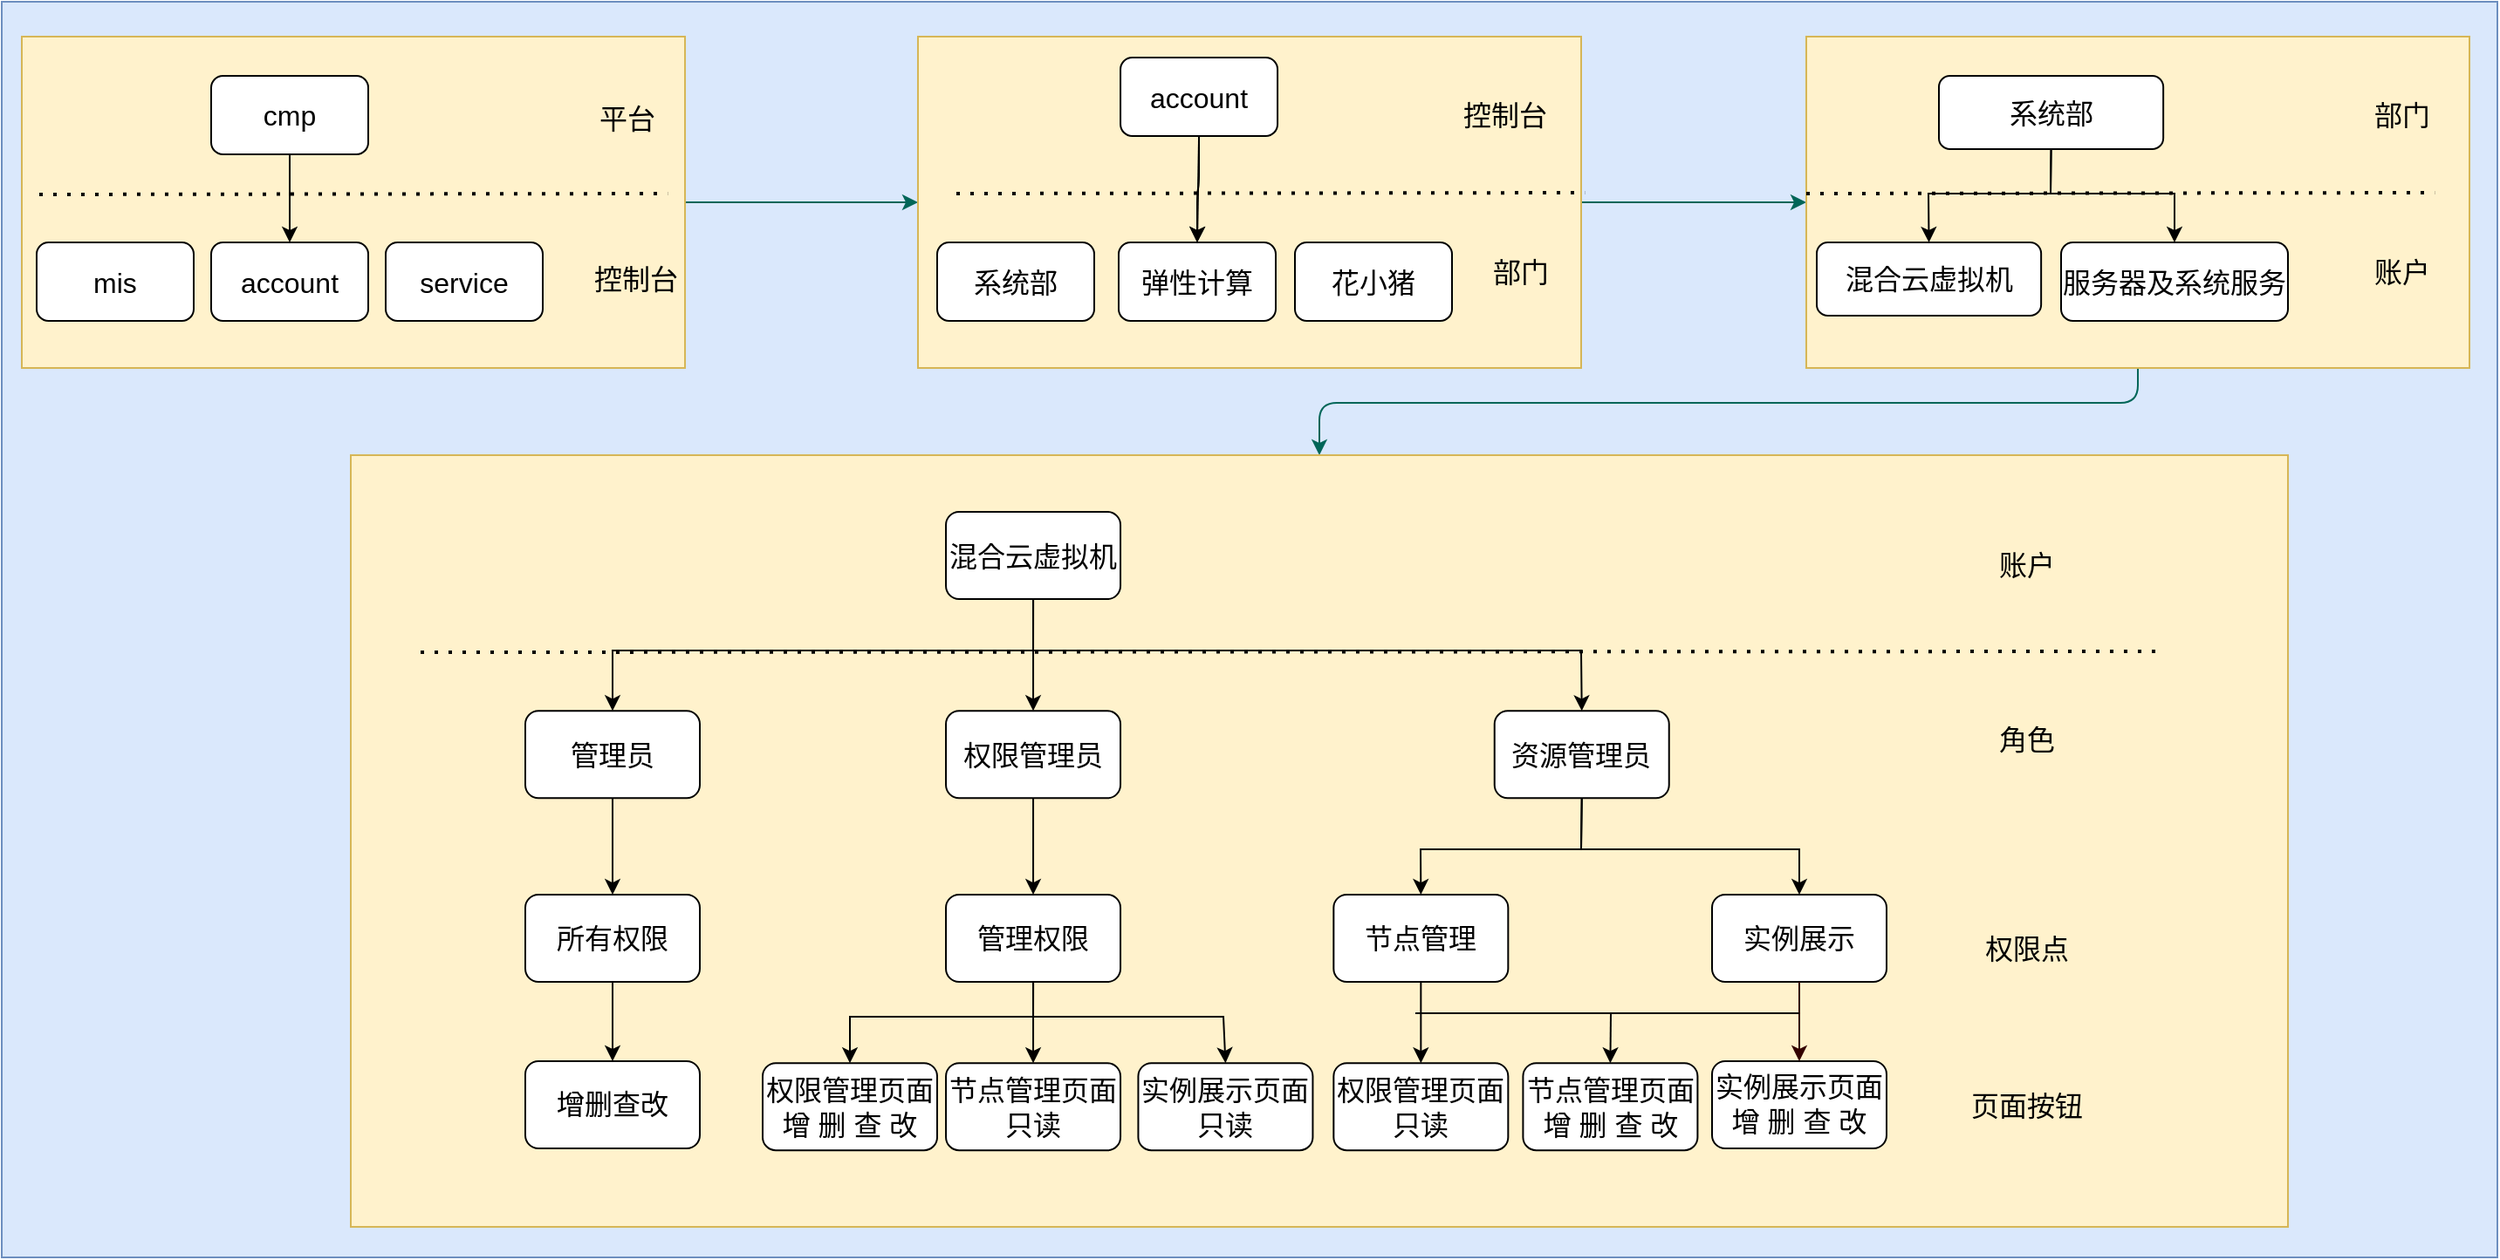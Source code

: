 <mxfile version="18.1.1" type="github">
  <diagram id="C2fSY1v2SiZeoUbDoYyL" name="Page-1">
    <mxGraphModel dx="2194" dy="1183" grid="1" gridSize="10" guides="1" tooltips="1" connect="1" arrows="1" fold="1" page="1" pageScale="1" pageWidth="1169" pageHeight="827" math="0" shadow="0">
      <root>
        <mxCell id="0" />
        <mxCell id="1" parent="0" />
        <mxCell id="RCpCHY5iKIiHO_AiIjEv-93" value="" style="rounded=0;whiteSpace=wrap;html=1;fontSize=14;fillColor=#dae8fc;strokeColor=#6c8ebf;" parent="1" vertex="1">
          <mxGeometry x="240" y="240" width="1430" height="720" as="geometry" />
        </mxCell>
        <mxCell id="RCpCHY5iKIiHO_AiIjEv-123" value="" style="endArrow=classic;html=1;rounded=1;sketch=0;fontColor=#5C5C5C;strokeColor=#006658;fillColor=#21C0A5;curved=0;exitX=0.5;exitY=1;exitDx=0;exitDy=0;entryX=0.5;entryY=0;entryDx=0;entryDy=0;fontSize=16;" parent="1" source="RCpCHY5iKIiHO_AiIjEv-96" target="RCpCHY5iKIiHO_AiIjEv-97" edge="1">
          <mxGeometry width="50" height="50" relative="1" as="geometry">
            <mxPoint x="100" y="660" as="sourcePoint" />
            <mxPoint x="150" y="610" as="targetPoint" />
            <Array as="points">
              <mxPoint x="1464" y="470" />
              <mxPoint x="995" y="470" />
              <mxPoint x="995" y="500" />
            </Array>
          </mxGeometry>
        </mxCell>
        <mxCell id="RCpCHY5iKIiHO_AiIjEv-124" value="" style="endArrow=classic;html=1;rounded=1;sketch=0;fontColor=#5C5C5C;strokeColor=#006658;fillColor=#21C0A5;curved=0;exitX=1;exitY=0.5;exitDx=0;exitDy=0;entryX=0;entryY=0.5;entryDx=0;entryDy=0;fontSize=16;" parent="1" source="RCpCHY5iKIiHO_AiIjEv-94" target="RCpCHY5iKIiHO_AiIjEv-95" edge="1">
          <mxGeometry width="50" height="50" relative="1" as="geometry">
            <mxPoint x="730" y="110" as="sourcePoint" />
            <mxPoint x="780" y="60" as="targetPoint" />
          </mxGeometry>
        </mxCell>
        <mxCell id="RCpCHY5iKIiHO_AiIjEv-125" value="" style="endArrow=classic;html=1;rounded=1;sketch=0;fontColor=#5C5C5C;strokeColor=#006658;fillColor=#21C0A5;curved=0;exitX=1;exitY=0.5;exitDx=0;exitDy=0;entryX=0;entryY=0.5;entryDx=0;entryDy=0;fontSize=16;" parent="1" source="RCpCHY5iKIiHO_AiIjEv-95" target="RCpCHY5iKIiHO_AiIjEv-96" edge="1">
          <mxGeometry width="50" height="50" relative="1" as="geometry">
            <mxPoint x="1200" y="80" as="sourcePoint" />
            <mxPoint x="1250" y="30" as="targetPoint" />
          </mxGeometry>
        </mxCell>
        <mxCell id="RCpCHY5iKIiHO_AiIjEv-103" value="" style="endArrow=none;dashed=1;html=1;dashPattern=1 3;strokeWidth=2;rounded=0;fontSize=16;" parent="1" edge="1">
          <mxGeometry width="50" height="50" relative="1" as="geometry">
            <mxPoint x="480" y="735" as="sourcePoint" />
            <mxPoint x="1470" y="735" as="targetPoint" />
          </mxGeometry>
        </mxCell>
        <mxCell id="RCpCHY5iKIiHO_AiIjEv-104" value="" style="endArrow=none;dashed=1;html=1;dashPattern=1 3;strokeWidth=2;rounded=0;fontSize=16;" parent="1" edge="1">
          <mxGeometry width="50" height="50" relative="1" as="geometry">
            <mxPoint x="490" y="825" as="sourcePoint" />
            <mxPoint x="1470" y="825" as="targetPoint" />
          </mxGeometry>
        </mxCell>
        <mxCell id="RCpCHY5iKIiHO_AiIjEv-97" value="" style="rounded=0;whiteSpace=wrap;html=1;fontSize=16;fillColor=#fff2cc;strokeColor=#d6b656;container=0;" parent="1" vertex="1">
          <mxGeometry x="440" y="500" width="1110" height="442.5" as="geometry" />
        </mxCell>
        <mxCell id="RCpCHY5iKIiHO_AiIjEv-88" value="&lt;font style=&quot;font-size: 16px;&quot;&gt;账户&lt;/font&gt;" style="text;html=1;resizable=0;autosize=1;align=center;verticalAlign=middle;points=[];fillColor=none;strokeColor=none;rounded=0;fontSize=16;" parent="1" vertex="1">
          <mxGeometry x="1375" y="552.5" width="50" height="20" as="geometry" />
        </mxCell>
        <mxCell id="RCpCHY5iKIiHO_AiIjEv-89" value="&lt;font style=&quot;font-size: 16px;&quot;&gt;角色&lt;/font&gt;" style="text;html=1;resizable=0;autosize=1;align=center;verticalAlign=middle;points=[];fillColor=none;strokeColor=none;rounded=0;fontSize=16;" parent="1" vertex="1">
          <mxGeometry x="1375" y="652.5" width="50" height="20" as="geometry" />
        </mxCell>
        <mxCell id="RCpCHY5iKIiHO_AiIjEv-90" value="&lt;font style=&quot;font-size: 16px;&quot;&gt;权限点&lt;/font&gt;" style="text;html=1;resizable=0;autosize=1;align=center;verticalAlign=middle;points=[];fillColor=none;strokeColor=none;rounded=0;fontSize=16;" parent="1" vertex="1">
          <mxGeometry x="1370" y="772.5" width="60" height="20" as="geometry" />
        </mxCell>
        <mxCell id="RCpCHY5iKIiHO_AiIjEv-91" value="&lt;font style=&quot;font-size: 16px;&quot;&gt;页面按钮&lt;/font&gt;" style="text;html=1;resizable=0;autosize=1;align=center;verticalAlign=middle;points=[];fillColor=none;strokeColor=none;rounded=0;fontSize=16;" parent="1" vertex="1">
          <mxGeometry x="1360" y="862.5" width="80" height="20" as="geometry" />
        </mxCell>
        <mxCell id="RCpCHY5iKIiHO_AiIjEv-94" value="" style="rounded=0;whiteSpace=wrap;html=1;fontSize=16;fillColor=#fff2cc;strokeColor=#d6b656;" parent="1" vertex="1">
          <mxGeometry x="251.5" y="260" width="380" height="190" as="geometry" />
        </mxCell>
        <mxCell id="RCpCHY5iKIiHO_AiIjEv-30" value="cmp" style="rounded=1;whiteSpace=wrap;html=1;fontSize=16;" parent="1" vertex="1">
          <mxGeometry x="360.005" y="282.5" width="90" height="45" as="geometry" />
        </mxCell>
        <mxCell id="RCpCHY5iKIiHO_AiIjEv-35" value="account" style="rounded=1;whiteSpace=wrap;html=1;fontSize=16;" parent="1" vertex="1">
          <mxGeometry x="360.005" y="378" width="90" height="45" as="geometry" />
        </mxCell>
        <mxCell id="RCpCHY5iKIiHO_AiIjEv-38" value="mis" style="rounded=1;whiteSpace=wrap;html=1;fontSize=16;" parent="1" vertex="1">
          <mxGeometry x="260" y="378" width="90" height="45" as="geometry" />
        </mxCell>
        <mxCell id="RCpCHY5iKIiHO_AiIjEv-39" value="service" style="rounded=1;whiteSpace=wrap;html=1;fontSize=16;" parent="1" vertex="1">
          <mxGeometry x="459.999" y="378" width="90" height="45" as="geometry" />
        </mxCell>
        <mxCell id="RCpCHY5iKIiHO_AiIjEv-40" value="" style="endArrow=classic;html=1;rounded=0;exitX=0.5;exitY=1;exitDx=0;exitDy=0;entryX=0.5;entryY=0;entryDx=0;entryDy=0;fontSize=16;" parent="1" source="RCpCHY5iKIiHO_AiIjEv-30" target="RCpCHY5iKIiHO_AiIjEv-35" edge="1">
          <mxGeometry width="50" height="50" relative="1" as="geometry">
            <mxPoint x="593.023" y="343" as="sourcePoint" />
            <mxPoint x="627.227" y="308" as="targetPoint" />
          </mxGeometry>
        </mxCell>
        <mxCell id="RCpCHY5iKIiHO_AiIjEv-108" value="&lt;font style=&quot;font-size: 16px;&quot;&gt;平台&lt;/font&gt;" style="text;html=1;resizable=0;autosize=1;align=center;verticalAlign=middle;points=[];fillColor=none;strokeColor=none;rounded=0;fontSize=16;" parent="1" vertex="1">
          <mxGeometry x="572.5" y="297" width="50" height="20" as="geometry" />
        </mxCell>
        <mxCell id="RCpCHY5iKIiHO_AiIjEv-110" value="" style="endArrow=none;dashed=1;html=1;dashPattern=1 3;strokeWidth=2;rounded=0;fontSize=16;entryX=0.943;entryY=0.462;entryDx=0;entryDy=0;entryPerimeter=0;" parent="1" edge="1">
          <mxGeometry width="50" height="50" relative="1" as="geometry">
            <mxPoint x="261.5" y="350.5" as="sourcePoint" />
            <mxPoint x="621.6" y="350" as="targetPoint" />
          </mxGeometry>
        </mxCell>
        <mxCell id="RCpCHY5iKIiHO_AiIjEv-111" value="&lt;font style=&quot;font-size: 16px;&quot;&gt;控制台&lt;/font&gt;" style="text;html=1;resizable=0;autosize=1;align=center;verticalAlign=middle;points=[];fillColor=none;strokeColor=none;rounded=0;fontSize=16;" parent="1" vertex="1">
          <mxGeometry x="572.5" y="389" width="60" height="20" as="geometry" />
        </mxCell>
        <mxCell id="RCpCHY5iKIiHO_AiIjEv-96" value="" style="rounded=0;whiteSpace=wrap;html=1;fontSize=16;fillColor=#fff2cc;strokeColor=#d6b656;" parent="1" vertex="1">
          <mxGeometry x="1274" y="260" width="380" height="190" as="geometry" />
        </mxCell>
        <mxCell id="RCpCHY5iKIiHO_AiIjEv-114" value="&lt;font style=&quot;font-size: 16px;&quot;&gt;部门&lt;/font&gt;" style="text;html=1;resizable=0;autosize=1;align=center;verticalAlign=middle;points=[];fillColor=none;strokeColor=none;rounded=0;fontSize=16;" parent="1" vertex="1">
          <mxGeometry x="1590" y="295" width="50" height="20" as="geometry" />
        </mxCell>
        <mxCell id="RCpCHY5iKIiHO_AiIjEv-115" value="&lt;font style=&quot;font-size: 16px;&quot;&gt;账户&lt;/font&gt;" style="text;html=1;resizable=0;autosize=1;align=center;verticalAlign=middle;points=[];fillColor=none;strokeColor=none;rounded=0;fontSize=16;" parent="1" vertex="1">
          <mxGeometry x="1590" y="385" width="50" height="20" as="geometry" />
        </mxCell>
        <mxCell id="RCpCHY5iKIiHO_AiIjEv-58" value="系统部" style="rounded=1;whiteSpace=wrap;html=1;fontSize=16;" parent="1" vertex="1">
          <mxGeometry x="1350" y="282.5" width="128.571" height="42" as="geometry" />
        </mxCell>
        <mxCell id="RCpCHY5iKIiHO_AiIjEv-59" value="服务器及系统服务" style="rounded=1;whiteSpace=wrap;html=1;fontSize=16;" parent="1" vertex="1">
          <mxGeometry x="1419.999" y="378" width="130" height="45" as="geometry" />
        </mxCell>
        <mxCell id="RCpCHY5iKIiHO_AiIjEv-60" value="混合云虚拟机" style="rounded=1;whiteSpace=wrap;html=1;fontSize=16;" parent="1" vertex="1">
          <mxGeometry x="1280" y="378" width="128.571" height="42" as="geometry" />
        </mxCell>
        <mxCell id="RCpCHY5iKIiHO_AiIjEv-62" value="" style="endArrow=classic;html=1;rounded=0;exitX=0.5;exitY=1;exitDx=0;exitDy=0;entryX=0.5;entryY=0;entryDx=0;entryDy=0;fontSize=16;" parent="1" source="RCpCHY5iKIiHO_AiIjEv-58" target="RCpCHY5iKIiHO_AiIjEv-59" edge="1">
          <mxGeometry width="50" height="50" relative="1" as="geometry">
            <mxPoint x="1697.143" y="343" as="sourcePoint" />
            <mxPoint x="1750.714" y="308" as="targetPoint" />
            <Array as="points">
              <mxPoint x="1414" y="350" />
              <mxPoint x="1485" y="350" />
            </Array>
          </mxGeometry>
        </mxCell>
        <mxCell id="RCpCHY5iKIiHO_AiIjEv-63" value="" style="endArrow=classic;html=1;rounded=0;entryX=0.5;entryY=0;entryDx=0;entryDy=0;fontSize=16;exitX=0.5;exitY=1;exitDx=0;exitDy=0;" parent="1" source="RCpCHY5iKIiHO_AiIjEv-58" target="RCpCHY5iKIiHO_AiIjEv-60" edge="1">
          <mxGeometry width="50" height="50" relative="1" as="geometry">
            <mxPoint x="1429.286" y="322" as="sourcePoint" />
            <mxPoint x="1300.714" y="315" as="targetPoint" />
            <Array as="points">
              <mxPoint x="1414" y="350" />
              <mxPoint x="1344" y="350" />
            </Array>
          </mxGeometry>
        </mxCell>
        <mxCell id="RCpCHY5iKIiHO_AiIjEv-107" value="" style="endArrow=none;dashed=1;html=1;dashPattern=1 3;strokeWidth=2;rounded=0;fontSize=16;entryX=0.943;entryY=0.462;entryDx=0;entryDy=0;entryPerimeter=0;" parent="1" edge="1">
          <mxGeometry width="50" height="50" relative="1" as="geometry">
            <mxPoint x="1274" y="350" as="sourcePoint" />
            <mxPoint x="1634.1" y="349.5" as="targetPoint" />
          </mxGeometry>
        </mxCell>
        <mxCell id="RCpCHY5iKIiHO_AiIjEv-95" value="" style="rounded=0;whiteSpace=wrap;html=1;fontSize=16;fillColor=#fff2cc;strokeColor=#d6b656;" parent="1" vertex="1">
          <mxGeometry x="765" y="260" width="380" height="190" as="geometry" />
        </mxCell>
        <mxCell id="RCpCHY5iKIiHO_AiIjEv-112" value="&lt;font style=&quot;font-size: 16px;&quot;&gt;控制台&lt;/font&gt;" style="text;html=1;resizable=0;autosize=1;align=center;verticalAlign=middle;points=[];fillColor=none;strokeColor=none;rounded=0;fontSize=16;" parent="1" vertex="1">
          <mxGeometry x="1071" y="295" width="60" height="20" as="geometry" />
        </mxCell>
        <mxCell id="RCpCHY5iKIiHO_AiIjEv-113" value="&lt;font style=&quot;font-size: 16px;&quot;&gt;部门&lt;/font&gt;" style="text;html=1;resizable=0;autosize=1;align=center;verticalAlign=middle;points=[];fillColor=none;strokeColor=none;rounded=0;fontSize=16;" parent="1" vertex="1">
          <mxGeometry x="1085" y="385" width="50" height="20" as="geometry" />
        </mxCell>
        <mxCell id="RCpCHY5iKIiHO_AiIjEv-136" value="" style="edgeStyle=orthogonalEdgeStyle;curved=0;rounded=1;sketch=0;orthogonalLoop=1;jettySize=auto;html=1;fontSize=16;fontColor=#5C5C5C;strokeColor=#000000;fillColor=#21C0A5;" parent="1" source="RCpCHY5iKIiHO_AiIjEv-43" target="RCpCHY5iKIiHO_AiIjEv-44" edge="1">
          <mxGeometry relative="1" as="geometry" />
        </mxCell>
        <mxCell id="RCpCHY5iKIiHO_AiIjEv-43" value="account" style="rounded=1;whiteSpace=wrap;html=1;fontSize=16;" parent="1" vertex="1">
          <mxGeometry x="881.031" y="272" width="90" height="45" as="geometry" />
        </mxCell>
        <mxCell id="RCpCHY5iKIiHO_AiIjEv-44" value="弹性计算" style="rounded=1;whiteSpace=wrap;html=1;fontSize=16;" parent="1" vertex="1">
          <mxGeometry x="880.001" y="378" width="90" height="45" as="geometry" />
        </mxCell>
        <mxCell id="RCpCHY5iKIiHO_AiIjEv-45" value="系统部" style="rounded=1;whiteSpace=wrap;html=1;fontSize=16;" parent="1" vertex="1">
          <mxGeometry x="776" y="378" width="90" height="45" as="geometry" />
        </mxCell>
        <mxCell id="RCpCHY5iKIiHO_AiIjEv-46" value="花小猪" style="rounded=1;whiteSpace=wrap;html=1;fontSize=16;" parent="1" vertex="1">
          <mxGeometry x="981.002" y="378" width="90" height="45" as="geometry" />
        </mxCell>
        <mxCell id="RCpCHY5iKIiHO_AiIjEv-47" value="" style="endArrow=classic;html=1;rounded=0;exitX=0.5;exitY=1;exitDx=0;exitDy=0;entryX=0.5;entryY=0;entryDx=0;entryDy=0;fontSize=16;" parent="1" source="RCpCHY5iKIiHO_AiIjEv-43" target="RCpCHY5iKIiHO_AiIjEv-44" edge="1">
          <mxGeometry width="50" height="50" relative="1" as="geometry">
            <mxPoint x="1096.455" y="343" as="sourcePoint" />
            <mxPoint x="1130.545" y="308" as="targetPoint" />
          </mxGeometry>
        </mxCell>
        <mxCell id="RCpCHY5iKIiHO_AiIjEv-109" value="" style="endArrow=none;dashed=1;html=1;dashPattern=1 3;strokeWidth=2;rounded=0;fontSize=16;entryX=0.943;entryY=0.462;entryDx=0;entryDy=0;entryPerimeter=0;" parent="1" edge="1">
          <mxGeometry width="50" height="50" relative="1" as="geometry">
            <mxPoint x="787" y="350" as="sourcePoint" />
            <mxPoint x="1147.1" y="349.5" as="targetPoint" />
          </mxGeometry>
        </mxCell>
        <mxCell id="RCpCHY5iKIiHO_AiIjEv-15" value="混合云虚拟机" style="rounded=1;whiteSpace=wrap;html=1;fontSize=16;" parent="1" vertex="1">
          <mxGeometry x="781.025" y="532.5" width="100" height="50" as="geometry" />
        </mxCell>
        <mxCell id="RCpCHY5iKIiHO_AiIjEv-19" value="管理员" style="rounded=1;whiteSpace=wrap;html=1;fontSize=16;" parent="1" vertex="1">
          <mxGeometry x="540.0" y="646.646" width="100" height="50" as="geometry" />
        </mxCell>
        <mxCell id="RCpCHY5iKIiHO_AiIjEv-22" value="权限管理员" style="rounded=1;whiteSpace=wrap;html=1;fontSize=16;" parent="1" vertex="1">
          <mxGeometry x="781.025" y="646.646" width="100" height="50" as="geometry" />
        </mxCell>
        <mxCell id="RCpCHY5iKIiHO_AiIjEv-23" value="所有权限" style="rounded=1;whiteSpace=wrap;html=1;fontSize=16;" parent="1" vertex="1">
          <mxGeometry x="540.0" y="752.012" width="100" height="50" as="geometry" />
        </mxCell>
        <mxCell id="RCpCHY5iKIiHO_AiIjEv-24" value="管理权限" style="rounded=1;whiteSpace=wrap;html=1;fontSize=16;" parent="1" vertex="1">
          <mxGeometry x="781.025" y="752.012" width="100" height="50" as="geometry" />
        </mxCell>
        <mxCell id="RCpCHY5iKIiHO_AiIjEv-25" value="资源管理员" style="rounded=1;whiteSpace=wrap;html=1;fontSize=16;" parent="1" vertex="1">
          <mxGeometry x="1095.368" y="646.646" width="100" height="50" as="geometry" />
        </mxCell>
        <mxCell id="RCpCHY5iKIiHO_AiIjEv-26" value="增删查改" style="rounded=1;whiteSpace=wrap;html=1;fontSize=16;" parent="1" vertex="1">
          <mxGeometry x="539.997" y="847.498" width="100" height="50" as="geometry" />
        </mxCell>
        <mxCell id="RCpCHY5iKIiHO_AiIjEv-27" value="节点管理" style="rounded=1;whiteSpace=wrap;html=1;fontSize=16;" parent="1" vertex="1">
          <mxGeometry x="1003.172" y="752.012" width="100" height="50" as="geometry" />
        </mxCell>
        <mxCell id="RCpCHY5iKIiHO_AiIjEv-28" value="实例展示" style="rounded=1;whiteSpace=wrap;html=1;fontSize=16;" parent="1" vertex="1">
          <mxGeometry x="1220.004" y="752.012" width="100" height="50" as="geometry" />
        </mxCell>
        <mxCell id="RCpCHY5iKIiHO_AiIjEv-52" value="权限管理页面&lt;br style=&quot;font-size: 16px;&quot;&gt;增 删 查 改" style="rounded=1;whiteSpace=wrap;html=1;fontSize=16;" parent="1" vertex="1">
          <mxGeometry x="675.999" y="848.598" width="100" height="50" as="geometry" />
        </mxCell>
        <mxCell id="RCpCHY5iKIiHO_AiIjEv-53" value="节点管理页面&lt;br style=&quot;font-size: 16px;&quot;&gt;只读" style="rounded=1;whiteSpace=wrap;html=1;fontSize=16;" parent="1" vertex="1">
          <mxGeometry x="781.031" y="848.598" width="100" height="50" as="geometry" />
        </mxCell>
        <mxCell id="RCpCHY5iKIiHO_AiIjEv-54" value="实例展示页面&lt;br style=&quot;font-size: 16px;&quot;&gt;只读" style="rounded=1;whiteSpace=wrap;html=1;fontSize=16;" parent="1" vertex="1">
          <mxGeometry x="891.221" y="848.598" width="100" height="50" as="geometry" />
        </mxCell>
        <mxCell id="RCpCHY5iKIiHO_AiIjEv-55" value="权限管理页面&lt;br style=&quot;font-size: 16px;&quot;&gt;只读" style="rounded=1;whiteSpace=wrap;html=1;fontSize=16;" parent="1" vertex="1">
          <mxGeometry x="1003.168" y="848.598" width="100" height="50" as="geometry" />
        </mxCell>
        <mxCell id="RCpCHY5iKIiHO_AiIjEv-56" value="节点管理页面&lt;br style=&quot;font-size: 16px;&quot;&gt;增 删 查 改" style="rounded=1;whiteSpace=wrap;html=1;fontSize=16;" parent="1" vertex="1">
          <mxGeometry x="1111.71" y="848.598" width="100" height="50" as="geometry" />
        </mxCell>
        <mxCell id="RCpCHY5iKIiHO_AiIjEv-57" value="实例展示页面&lt;br style=&quot;font-size: 16px;&quot;&gt;增 删 查 改" style="rounded=1;whiteSpace=wrap;html=1;fontSize=16;" parent="1" vertex="1">
          <mxGeometry x="1219.999" y="847.498" width="100" height="50" as="geometry" />
        </mxCell>
        <mxCell id="RCpCHY5iKIiHO_AiIjEv-65" value="" style="endArrow=classic;html=1;rounded=0;exitX=0.5;exitY=1;exitDx=0;exitDy=0;entryX=0.5;entryY=0;entryDx=0;entryDy=0;fontSize=16;" parent="1" source="RCpCHY5iKIiHO_AiIjEv-15" target="RCpCHY5iKIiHO_AiIjEv-19" edge="1">
          <mxGeometry width="50" height="50" relative="1" as="geometry">
            <mxPoint x="566.342" y="611.524" as="sourcePoint" />
            <mxPoint x="610.244" y="567.622" as="targetPoint" />
            <Array as="points">
              <mxPoint x="831" y="612" />
              <mxPoint x="590" y="612" />
            </Array>
          </mxGeometry>
        </mxCell>
        <mxCell id="RCpCHY5iKIiHO_AiIjEv-66" value="" style="endArrow=classic;html=1;rounded=0;exitX=0.5;exitY=1;exitDx=0;exitDy=0;entryX=0.5;entryY=0;entryDx=0;entryDy=0;fontSize=16;" parent="1" source="RCpCHY5iKIiHO_AiIjEv-15" target="RCpCHY5iKIiHO_AiIjEv-22" edge="1">
          <mxGeometry width="50" height="50" relative="1" as="geometry">
            <mxPoint x="842.489" y="593.963" as="sourcePoint" />
            <mxPoint x="601.464" y="655.427" as="targetPoint" />
          </mxGeometry>
        </mxCell>
        <mxCell id="RCpCHY5iKIiHO_AiIjEv-67" value="" style="endArrow=classic;html=1;rounded=0;exitX=0.5;exitY=1;exitDx=0;exitDy=0;entryX=0.5;entryY=0;entryDx=0;entryDy=0;fontSize=16;" parent="1" source="RCpCHY5iKIiHO_AiIjEv-15" target="RCpCHY5iKIiHO_AiIjEv-25" edge="1">
          <mxGeometry width="50" height="50" relative="1" as="geometry">
            <mxPoint x="842.489" y="593.963" as="sourcePoint" />
            <mxPoint x="847.318" y="655.427" as="targetPoint" />
            <Array as="points">
              <mxPoint x="831" y="612" />
              <mxPoint x="1145" y="612" />
            </Array>
          </mxGeometry>
        </mxCell>
        <mxCell id="RCpCHY5iKIiHO_AiIjEv-68" value="" style="endArrow=classic;html=1;rounded=0;exitX=0.5;exitY=1;exitDx=0;exitDy=0;entryX=0.5;entryY=0;entryDx=0;entryDy=0;fontSize=16;" parent="1" source="RCpCHY5iKIiHO_AiIjEv-19" target="RCpCHY5iKIiHO_AiIjEv-23" edge="1">
          <mxGeometry width="50" height="50" relative="1" as="geometry">
            <mxPoint x="390.731" y="778.354" as="sourcePoint" />
            <mxPoint x="434.634" y="734.451" as="targetPoint" />
          </mxGeometry>
        </mxCell>
        <mxCell id="RCpCHY5iKIiHO_AiIjEv-69" value="" style="endArrow=classic;html=1;rounded=0;exitX=0.5;exitY=1;exitDx=0;exitDy=0;entryX=0.5;entryY=0;entryDx=0;entryDy=0;fontSize=16;" parent="1" source="RCpCHY5iKIiHO_AiIjEv-23" target="RCpCHY5iKIiHO_AiIjEv-26" edge="1">
          <mxGeometry width="50" height="50" relative="1" as="geometry">
            <mxPoint x="601.464" y="708.11" as="sourcePoint" />
            <mxPoint x="601.464" y="760.793" as="targetPoint" />
          </mxGeometry>
        </mxCell>
        <mxCell id="RCpCHY5iKIiHO_AiIjEv-70" value="" style="endArrow=classic;html=1;rounded=0;entryX=0.5;entryY=0;entryDx=0;entryDy=0;exitX=0.5;exitY=1;exitDx=0;exitDy=0;fontSize=16;" parent="1" source="RCpCHY5iKIiHO_AiIjEv-22" target="RCpCHY5iKIiHO_AiIjEv-24" edge="1">
          <mxGeometry width="50" height="50" relative="1" as="geometry">
            <mxPoint x="785.854" y="760.793" as="sourcePoint" />
            <mxPoint x="829.757" y="716.89" as="targetPoint" />
          </mxGeometry>
        </mxCell>
        <mxCell id="RCpCHY5iKIiHO_AiIjEv-76" value="" style="endArrow=classic;html=1;rounded=0;exitX=0.5;exitY=1;exitDx=0;exitDy=0;entryX=0.5;entryY=0;entryDx=0;entryDy=0;fontSize=16;" parent="1" source="RCpCHY5iKIiHO_AiIjEv-25" target="RCpCHY5iKIiHO_AiIjEv-28" edge="1">
          <mxGeometry width="50" height="50" relative="1" as="geometry">
            <mxPoint x="355.609" y="857.378" as="sourcePoint" />
            <mxPoint x="399.512" y="813.476" as="targetPoint" />
            <Array as="points">
              <mxPoint x="1145" y="726" />
              <mxPoint x="1270" y="726" />
            </Array>
          </mxGeometry>
        </mxCell>
        <mxCell id="RCpCHY5iKIiHO_AiIjEv-77" value="" style="endArrow=classic;html=1;rounded=0;exitX=0.5;exitY=1;exitDx=0;exitDy=0;entryX=0.5;entryY=0;entryDx=0;entryDy=0;fontSize=16;" parent="1" source="RCpCHY5iKIiHO_AiIjEv-25" target="RCpCHY5iKIiHO_AiIjEv-27" edge="1">
          <mxGeometry width="50" height="50" relative="1" as="geometry">
            <mxPoint x="364.39" y="866.159" as="sourcePoint" />
            <mxPoint x="408.292" y="822.256" as="targetPoint" />
            <Array as="points">
              <mxPoint x="1145" y="726" />
              <mxPoint x="1053" y="726" />
            </Array>
          </mxGeometry>
        </mxCell>
        <mxCell id="RCpCHY5iKIiHO_AiIjEv-78" value="" style="endArrow=classic;html=1;rounded=0;entryX=0.5;entryY=0;entryDx=0;entryDy=0;exitX=0.5;exitY=1;exitDx=0;exitDy=0;fontSize=16;" parent="1" source="RCpCHY5iKIiHO_AiIjEv-24" target="RCpCHY5iKIiHO_AiIjEv-54" edge="1">
          <mxGeometry width="50" height="50" relative="1" as="geometry">
            <mxPoint x="935.123" y="769.573" as="sourcePoint" />
            <mxPoint x="417.073" y="831.037" as="targetPoint" />
            <Array as="points">
              <mxPoint x="831" y="822" />
              <mxPoint x="940" y="822" />
            </Array>
          </mxGeometry>
        </mxCell>
        <mxCell id="RCpCHY5iKIiHO_AiIjEv-79" value="" style="endArrow=classic;html=1;rounded=0;exitX=0.5;exitY=1;exitDx=0;exitDy=0;fontSize=16;" parent="1" source="RCpCHY5iKIiHO_AiIjEv-24" target="RCpCHY5iKIiHO_AiIjEv-53" edge="1">
          <mxGeometry width="50" height="50" relative="1" as="geometry">
            <mxPoint x="381.951" y="883.72" as="sourcePoint" />
            <mxPoint x="425.853" y="839.817" as="targetPoint" />
          </mxGeometry>
        </mxCell>
        <mxCell id="RCpCHY5iKIiHO_AiIjEv-80" value="" style="endArrow=classic;html=1;rounded=0;exitX=0.5;exitY=1;exitDx=0;exitDy=0;entryX=0.5;entryY=0;entryDx=0;entryDy=0;fontSize=16;" parent="1" source="RCpCHY5iKIiHO_AiIjEv-24" target="RCpCHY5iKIiHO_AiIjEv-52" edge="1">
          <mxGeometry width="50" height="50" relative="1" as="geometry">
            <mxPoint x="390.731" y="892.5" as="sourcePoint" />
            <mxPoint x="434.634" y="848.598" as="targetPoint" />
            <Array as="points">
              <mxPoint x="831" y="822" />
              <mxPoint x="726" y="822" />
            </Array>
          </mxGeometry>
        </mxCell>
        <mxCell id="RCpCHY5iKIiHO_AiIjEv-85" value="" style="endArrow=none;dashed=1;html=1;dashPattern=1 3;strokeWidth=2;rounded=0;fontSize=16;" parent="1" edge="1">
          <mxGeometry width="50" height="50" relative="1" as="geometry">
            <mxPoint x="480" y="613" as="sourcePoint" />
            <mxPoint x="1480" y="612.5" as="targetPoint" />
          </mxGeometry>
        </mxCell>
        <mxCell id="RCpCHY5iKIiHO_AiIjEv-126" value="" style="endArrow=classic;html=1;rounded=1;sketch=0;fontSize=16;fontColor=#5C5C5C;strokeColor=#000000;fillColor=#21C0A5;curved=0;exitX=0.5;exitY=1;exitDx=0;exitDy=0;entryX=0.5;entryY=0;entryDx=0;entryDy=0;" parent="1" source="RCpCHY5iKIiHO_AiIjEv-27" target="RCpCHY5iKIiHO_AiIjEv-55" edge="1">
          <mxGeometry width="50" height="50" relative="1" as="geometry">
            <mxPoint x="1130" y="860" as="sourcePoint" />
            <mxPoint x="1180" y="810" as="targetPoint" />
          </mxGeometry>
        </mxCell>
        <mxCell id="RCpCHY5iKIiHO_AiIjEv-127" value="" style="endArrow=classic;html=1;rounded=1;sketch=0;fontSize=16;fontColor=#5C5C5C;strokeColor=#330000;fillColor=#21C0A5;curved=0;exitX=0.5;exitY=1;exitDx=0;exitDy=0;entryX=0.5;entryY=0;entryDx=0;entryDy=0;" parent="1" source="RCpCHY5iKIiHO_AiIjEv-28" target="RCpCHY5iKIiHO_AiIjEv-57" edge="1">
          <mxGeometry width="50" height="50" relative="1" as="geometry">
            <mxPoint x="1110" y="850" as="sourcePoint" />
            <mxPoint x="1160" y="800" as="targetPoint" />
          </mxGeometry>
        </mxCell>
        <mxCell id="RCpCHY5iKIiHO_AiIjEv-134" value="" style="endArrow=none;html=1;rounded=1;sketch=0;fontSize=16;fontColor=#5C5C5C;strokeColor=#000000;fillColor=#21C0A5;curved=0;" parent="1" edge="1">
          <mxGeometry width="50" height="50" relative="1" as="geometry">
            <mxPoint x="1050" y="820" as="sourcePoint" />
            <mxPoint x="1270" y="820" as="targetPoint" />
          </mxGeometry>
        </mxCell>
        <mxCell id="RCpCHY5iKIiHO_AiIjEv-135" value="" style="endArrow=classic;html=1;rounded=1;sketch=0;fontSize=16;fontColor=#5C5C5C;strokeColor=#000000;fillColor=#21C0A5;curved=0;entryX=0.5;entryY=0;entryDx=0;entryDy=0;" parent="1" target="RCpCHY5iKIiHO_AiIjEv-56" edge="1">
          <mxGeometry width="50" height="50" relative="1" as="geometry">
            <mxPoint x="1162" y="820" as="sourcePoint" />
            <mxPoint x="1210" y="800" as="targetPoint" />
          </mxGeometry>
        </mxCell>
      </root>
    </mxGraphModel>
  </diagram>
</mxfile>
